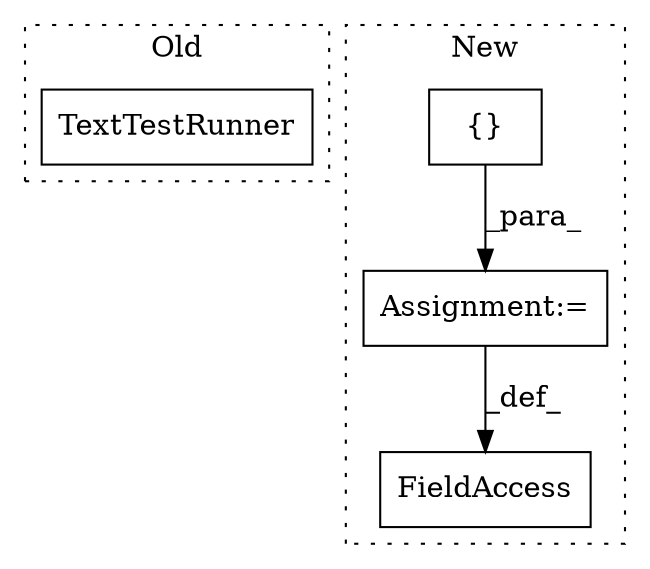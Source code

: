 digraph G {
subgraph cluster0 {
1 [label="TextTestRunner" a="32" s="11266,11282" l="15,1" shape="box"];
label = "Old";
style="dotted";
}
subgraph cluster1 {
2 [label="{}" a="4" s="7768" l="2" shape="box"];
3 [label="FieldAccess" a="22" s="7734" l="15" shape="box"];
4 [label="Assignment:=" a="7" s="7749" l="1" shape="box"];
label = "New";
style="dotted";
}
2 -> 4 [label="_para_"];
4 -> 3 [label="_def_"];
}